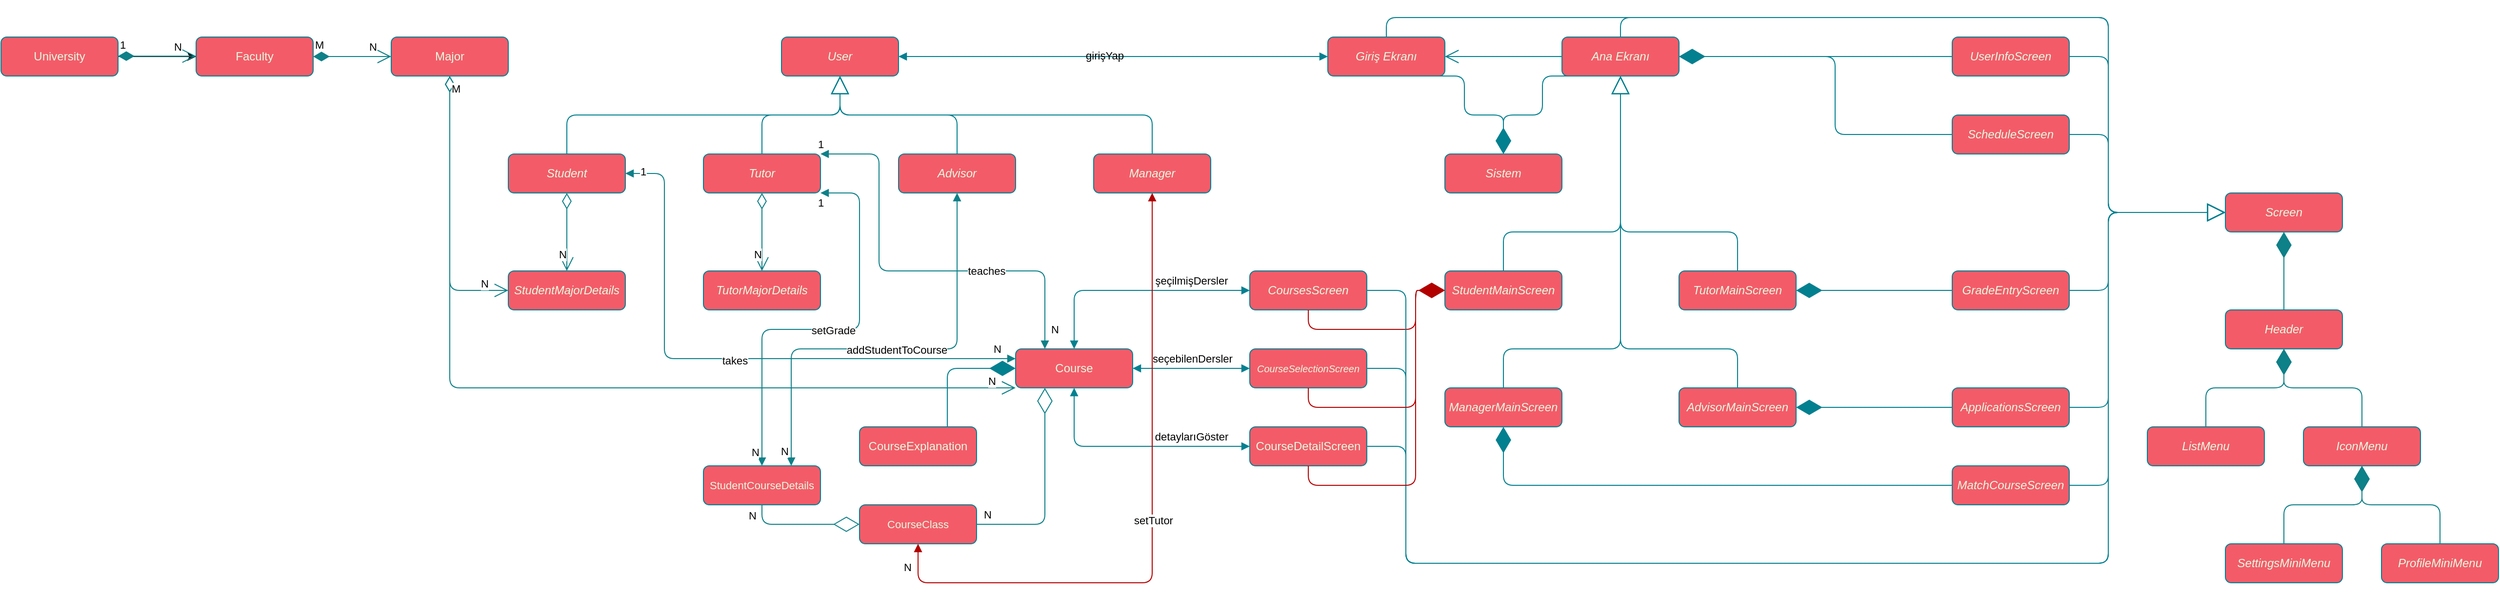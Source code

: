 <mxfile version="24.2.5" type="device">
  <diagram id="C5RBs43oDa-KdzZeNtuy" name="Page-1">
    <mxGraphModel dx="1381" dy="872" grid="1" gridSize="10" guides="1" tooltips="1" connect="1" arrows="1" fold="1" page="1" pageScale="1" pageWidth="2600" pageHeight="700" background="none" math="0" shadow="0">
      <root>
        <mxCell id="WIyWlLk6GJQsqaUBKTNV-0" />
        <mxCell id="WIyWlLk6GJQsqaUBKTNV-1" parent="WIyWlLk6GJQsqaUBKTNV-0" />
        <mxCell id="HRsbSEC_UIwpaZMOYt87-22" value="&lt;span style=&quot;font-style: italic; text-wrap: nowrap;&quot;&gt;User&lt;/span&gt;" style="html=1;whiteSpace=wrap;rounded=1;labelBackgroundColor=none;fillColor=#F45B69;strokeColor=#028090;fontColor=#E4FDE1;" parent="WIyWlLk6GJQsqaUBKTNV-1" vertex="1">
          <mxGeometry x="800" y="40" width="120" height="40" as="geometry" />
        </mxCell>
        <mxCell id="HRsbSEC_UIwpaZMOYt87-24" value="&lt;span style=&quot;font-style: italic; text-wrap: nowrap;&quot;&gt;Student&lt;/span&gt;" style="html=1;whiteSpace=wrap;rounded=1;labelBackgroundColor=none;fillColor=#F45B69;strokeColor=#028090;fontColor=#E4FDE1;" parent="WIyWlLk6GJQsqaUBKTNV-1" vertex="1">
          <mxGeometry x="520" y="160" width="120" height="40" as="geometry" />
        </mxCell>
        <mxCell id="HRsbSEC_UIwpaZMOYt87-25" value="&lt;span style=&quot;font-style: italic; text-wrap: nowrap;&quot;&gt;Advisor&lt;/span&gt;" style="html=1;whiteSpace=wrap;rounded=1;labelBackgroundColor=none;fillColor=#F45B69;strokeColor=#028090;fontColor=#E4FDE1;" parent="WIyWlLk6GJQsqaUBKTNV-1" vertex="1">
          <mxGeometry x="920" y="160" width="120" height="40" as="geometry" />
        </mxCell>
        <mxCell id="HRsbSEC_UIwpaZMOYt87-26" value="&lt;span style=&quot;font-style: italic; text-wrap: nowrap;&quot;&gt;Tutor&lt;/span&gt;" style="html=1;whiteSpace=wrap;rounded=1;labelBackgroundColor=none;fillColor=#F45B69;strokeColor=#028090;fontColor=#E4FDE1;" parent="WIyWlLk6GJQsqaUBKTNV-1" vertex="1">
          <mxGeometry x="720" y="160" width="120" height="40" as="geometry" />
        </mxCell>
        <mxCell id="HRsbSEC_UIwpaZMOYt87-27" value="&lt;i&gt;Manager&lt;/i&gt;" style="html=1;whiteSpace=wrap;align=center;rounded=1;labelBackgroundColor=none;fillColor=#F45B69;strokeColor=#028090;fontColor=#E4FDE1;" parent="WIyWlLk6GJQsqaUBKTNV-1" vertex="1">
          <mxGeometry x="1120" y="160" width="120" height="40" as="geometry" />
        </mxCell>
        <mxCell id="HRsbSEC_UIwpaZMOYt87-35" value="&lt;span style=&quot;font-style: italic; text-wrap: nowrap;&quot;&gt;Sistem&lt;/span&gt;" style="html=1;whiteSpace=wrap;rounded=1;labelBackgroundColor=none;fillColor=#F45B69;strokeColor=#028090;fontColor=#E4FDE1;" parent="WIyWlLk6GJQsqaUBKTNV-1" vertex="1">
          <mxGeometry x="1480" y="160" width="120" height="40" as="geometry" />
        </mxCell>
        <mxCell id="HRsbSEC_UIwpaZMOYt87-36" value="&lt;span style=&quot;text-wrap: nowrap;&quot;&gt;&lt;i&gt;Ana Ekranı&lt;/i&gt;&lt;/span&gt;" style="html=1;whiteSpace=wrap;rounded=1;labelBackgroundColor=none;fillColor=#F45B69;strokeColor=#028090;fontColor=#E4FDE1;" parent="WIyWlLk6GJQsqaUBKTNV-1" vertex="1">
          <mxGeometry x="1600" y="40" width="120" height="40" as="geometry" />
        </mxCell>
        <mxCell id="HRsbSEC_UIwpaZMOYt87-37" value="&lt;span style=&quot;font-style: italic; text-wrap: nowrap;&quot;&gt;Giriş Ekranı&lt;/span&gt;" style="html=1;whiteSpace=wrap;rounded=1;labelBackgroundColor=none;fillColor=#F45B69;strokeColor=#028090;fontColor=#E4FDE1;" parent="WIyWlLk6GJQsqaUBKTNV-1" vertex="1">
          <mxGeometry x="1360" y="40" width="120" height="40" as="geometry" />
        </mxCell>
        <mxCell id="HRsbSEC_UIwpaZMOYt87-39" value="" style="endArrow=diamondThin;endFill=1;endSize=24;html=1;rounded=1;entryX=0.5;entryY=0;entryDx=0;entryDy=0;labelBackgroundColor=none;strokeColor=#028090;fontColor=default;exitX=0.25;exitY=1;exitDx=0;exitDy=0;" parent="WIyWlLk6GJQsqaUBKTNV-1" source="HRsbSEC_UIwpaZMOYt87-36" target="HRsbSEC_UIwpaZMOYt87-35" edge="1">
          <mxGeometry width="160" relative="1" as="geometry">
            <mxPoint x="1580" y="70" as="sourcePoint" />
            <mxPoint x="1510" y="230" as="targetPoint" />
            <Array as="points">
              <mxPoint x="1580" y="80" />
              <mxPoint x="1580" y="120" />
              <mxPoint x="1540" y="120" />
            </Array>
          </mxGeometry>
        </mxCell>
        <mxCell id="HRsbSEC_UIwpaZMOYt87-47" value="&lt;span style=&quot;text-wrap: nowrap;&quot;&gt;&lt;i&gt;StudentMainScreen&lt;/i&gt;&lt;/span&gt;" style="html=1;whiteSpace=wrap;rounded=1;labelBackgroundColor=none;fillColor=#F45B69;strokeColor=#028090;fontColor=#E4FDE1;" parent="WIyWlLk6GJQsqaUBKTNV-1" vertex="1">
          <mxGeometry x="1480" y="280" width="120" height="40" as="geometry" />
        </mxCell>
        <mxCell id="HRsbSEC_UIwpaZMOYt87-48" value="&lt;span style=&quot;text-wrap: nowrap;&quot;&gt;&lt;i&gt;ManagerMainScreen&lt;/i&gt;&lt;/span&gt;" style="html=1;whiteSpace=wrap;rounded=1;strokeColor=#028090;labelBackgroundColor=none;fillColor=#F45B69;fontColor=#E4FDE1;" parent="WIyWlLk6GJQsqaUBKTNV-1" vertex="1">
          <mxGeometry x="1480" y="400" width="120" height="40" as="geometry" />
        </mxCell>
        <mxCell id="HRsbSEC_UIwpaZMOYt87-49" value="&lt;span style=&quot;text-wrap: nowrap;&quot;&gt;&lt;i&gt;AdvisorMainScreen&lt;/i&gt;&lt;/span&gt;" style="html=1;whiteSpace=wrap;rounded=1;labelBackgroundColor=none;fillColor=#F45B69;strokeColor=#028090;fontColor=#E4FDE1;" parent="WIyWlLk6GJQsqaUBKTNV-1" vertex="1">
          <mxGeometry x="1720" y="400" width="120" height="40" as="geometry" />
        </mxCell>
        <mxCell id="HRsbSEC_UIwpaZMOYt87-50" value="&lt;span style=&quot;text-wrap: nowrap;&quot;&gt;&lt;i&gt;TutorMainScreen&lt;/i&gt;&lt;/span&gt;" style="html=1;whiteSpace=wrap;rounded=1;labelBackgroundColor=none;fillColor=#F45B69;strokeColor=#028090;fontColor=#E4FDE1;" parent="WIyWlLk6GJQsqaUBKTNV-1" vertex="1">
          <mxGeometry x="1720" y="280" width="120" height="40" as="geometry" />
        </mxCell>
        <mxCell id="HRsbSEC_UIwpaZMOYt87-58" value="" style="endArrow=diamondThin;endFill=1;endSize=24;html=1;rounded=1;entryX=0.5;entryY=0;entryDx=0;entryDy=0;labelBackgroundColor=none;strokeColor=#028090;fontColor=default;exitX=0.75;exitY=1;exitDx=0;exitDy=0;" parent="WIyWlLk6GJQsqaUBKTNV-1" edge="1" target="HRsbSEC_UIwpaZMOYt87-35" source="HRsbSEC_UIwpaZMOYt87-37">
          <mxGeometry width="160" relative="1" as="geometry">
            <mxPoint x="1420" y="160" as="sourcePoint" />
            <mxPoint x="1540" y="90" as="targetPoint" />
            <Array as="points">
              <mxPoint x="1500" y="80" />
              <mxPoint x="1500" y="120" />
              <mxPoint x="1540" y="120" />
            </Array>
          </mxGeometry>
        </mxCell>
        <mxCell id="HRsbSEC_UIwpaZMOYt87-59" value="&lt;span style=&quot;text-wrap: nowrap;&quot;&gt;&lt;i&gt;CoursesScreen&lt;/i&gt;&lt;/span&gt;" style="html=1;whiteSpace=wrap;rounded=1;labelBackgroundColor=none;fillColor=#F45B69;strokeColor=#028090;fontColor=#E4FDE1;" parent="WIyWlLk6GJQsqaUBKTNV-1" vertex="1">
          <mxGeometry x="1280" y="280" width="120" height="40" as="geometry" />
        </mxCell>
        <mxCell id="HRsbSEC_UIwpaZMOYt87-61" value="&lt;span style=&quot;text-wrap: nowrap;&quot;&gt;&lt;i&gt;ScheduleScreen&lt;/i&gt;&lt;/span&gt;" style="html=1;whiteSpace=wrap;rounded=1;labelBackgroundColor=none;fillColor=#F45B69;strokeColor=#028090;fontColor=#E4FDE1;" parent="WIyWlLk6GJQsqaUBKTNV-1" vertex="1">
          <mxGeometry x="2000" y="120" width="120" height="40" as="geometry" />
        </mxCell>
        <mxCell id="HRsbSEC_UIwpaZMOYt87-62" value="&lt;span style=&quot;text-wrap: nowrap;&quot;&gt;&lt;i&gt;UserInfoScreen&lt;/i&gt;&lt;/span&gt;" style="html=1;whiteSpace=wrap;rounded=1;labelBackgroundColor=none;fillColor=#F45B69;strokeColor=#028090;fontColor=#E4FDE1;" parent="WIyWlLk6GJQsqaUBKTNV-1" vertex="1">
          <mxGeometry x="2000" y="40" width="120" height="40" as="geometry" />
        </mxCell>
        <mxCell id="HRsbSEC_UIwpaZMOYt87-63" value="&lt;span style=&quot;text-wrap: nowrap;&quot;&gt;&lt;i&gt;ApplicationsScreen&lt;/i&gt;&lt;/span&gt;" style="html=1;whiteSpace=wrap;rounded=1;labelBackgroundColor=none;fillColor=#F45B69;strokeColor=#028090;fontColor=#E4FDE1;" parent="WIyWlLk6GJQsqaUBKTNV-1" vertex="1">
          <mxGeometry x="2000" y="400" width="120" height="40" as="geometry" />
        </mxCell>
        <mxCell id="HRsbSEC_UIwpaZMOYt87-67" value="" style="endArrow=diamondThin;endFill=1;endSize=24;html=1;rounded=1;entryX=0;entryY=0.5;entryDx=0;entryDy=0;exitX=0.5;exitY=1;exitDx=0;exitDy=0;labelBackgroundColor=none;strokeColor=#B20000;fontColor=default;fillColor=#e51400;" parent="WIyWlLk6GJQsqaUBKTNV-1" source="HRsbSEC_UIwpaZMOYt87-59" target="HRsbSEC_UIwpaZMOYt87-47" edge="1">
          <mxGeometry width="160" relative="1" as="geometry">
            <mxPoint x="1360" y="290" as="sourcePoint" />
            <mxPoint x="1520" y="390" as="targetPoint" />
            <Array as="points">
              <mxPoint x="1340" y="340" />
              <mxPoint x="1450" y="340" />
              <mxPoint x="1450" y="300" />
            </Array>
          </mxGeometry>
        </mxCell>
        <mxCell id="HRsbSEC_UIwpaZMOYt87-68" value="" style="endArrow=diamondThin;endFill=1;endSize=24;html=1;rounded=1;exitX=0;exitY=0.5;exitDx=0;exitDy=0;fillColor=#F45B69;strokeColor=#028090;labelBackgroundColor=none;fontColor=default;entryX=1;entryY=0.5;entryDx=0;entryDy=0;" parent="WIyWlLk6GJQsqaUBKTNV-1" source="HRsbSEC_UIwpaZMOYt87-62" target="HRsbSEC_UIwpaZMOYt87-36" edge="1">
          <mxGeometry width="160" relative="1" as="geometry">
            <mxPoint x="1740" y="110" as="sourcePoint" />
            <mxPoint x="1800" y="50" as="targetPoint" />
            <Array as="points">
              <mxPoint x="1850" y="60" />
            </Array>
          </mxGeometry>
        </mxCell>
        <mxCell id="HRsbSEC_UIwpaZMOYt87-69" value="" style="endArrow=diamondThin;endFill=1;endSize=24;html=1;rounded=1;exitX=0;exitY=0.5;exitDx=0;exitDy=0;fillColor=#F45B69;strokeColor=#028090;labelBackgroundColor=none;fontColor=default;entryX=1;entryY=0.5;entryDx=0;entryDy=0;" parent="WIyWlLk6GJQsqaUBKTNV-1" source="HRsbSEC_UIwpaZMOYt87-61" target="HRsbSEC_UIwpaZMOYt87-36" edge="1">
          <mxGeometry width="160" relative="1" as="geometry">
            <mxPoint x="1800" y="170" as="sourcePoint" />
            <mxPoint x="1790" y="100" as="targetPoint" />
            <Array as="points">
              <mxPoint x="1880" y="140" />
              <mxPoint x="1880" y="60" />
            </Array>
          </mxGeometry>
        </mxCell>
        <mxCell id="HRsbSEC_UIwpaZMOYt87-71" value="&lt;span style=&quot;text-wrap: nowrap;&quot;&gt;&lt;i&gt;&lt;font style=&quot;font-size: 10px;&quot;&gt;CourseSelectionScreen&lt;/font&gt;&lt;/i&gt;&lt;/span&gt;" style="html=1;whiteSpace=wrap;rounded=1;labelBackgroundColor=none;fillColor=#F45B69;strokeColor=#028090;fontColor=#E4FDE1;" parent="WIyWlLk6GJQsqaUBKTNV-1" vertex="1">
          <mxGeometry x="1280" y="360" width="120" height="40" as="geometry" />
        </mxCell>
        <mxCell id="HRsbSEC_UIwpaZMOYt87-73" value="Faculty" style="html=1;whiteSpace=wrap;rounded=1;labelBackgroundColor=none;fillColor=#F45B69;strokeColor=#028090;fontColor=#E4FDE1;" parent="WIyWlLk6GJQsqaUBKTNV-1" vertex="1">
          <mxGeometry x="200" y="40" width="120" height="40" as="geometry" />
        </mxCell>
        <mxCell id="HRsbSEC_UIwpaZMOYt87-88" value="" style="endArrow=diamondThin;endFill=1;endSize=24;html=1;rounded=1;exitX=0;exitY=0.5;exitDx=0;exitDy=0;entryX=1;entryY=0.5;entryDx=0;entryDy=0;labelBackgroundColor=none;strokeColor=#028090;fontColor=default;" parent="WIyWlLk6GJQsqaUBKTNV-1" source="HRsbSEC_UIwpaZMOYt87-63" target="HRsbSEC_UIwpaZMOYt87-49" edge="1">
          <mxGeometry width="160" relative="1" as="geometry">
            <mxPoint x="1960" y="510" as="sourcePoint" />
            <mxPoint x="2120" y="510" as="targetPoint" />
          </mxGeometry>
        </mxCell>
        <mxCell id="HRsbSEC_UIwpaZMOYt87-89" value="Course" style="html=1;whiteSpace=wrap;rounded=1;labelBackgroundColor=none;fillColor=#F45B69;strokeColor=#028090;fontColor=#E4FDE1;" parent="WIyWlLk6GJQsqaUBKTNV-1" vertex="1">
          <mxGeometry x="1040" y="360" width="120" height="40" as="geometry" />
        </mxCell>
        <mxCell id="HRsbSEC_UIwpaZMOYt87-106" value="" style="endArrow=open;endFill=1;endSize=12;html=1;rounded=1;exitX=0;exitY=0.5;exitDx=0;exitDy=0;entryX=1;entryY=0.5;entryDx=0;entryDy=0;labelBackgroundColor=none;strokeColor=#028090;fontColor=default;" parent="WIyWlLk6GJQsqaUBKTNV-1" source="HRsbSEC_UIwpaZMOYt87-36" target="HRsbSEC_UIwpaZMOYt87-37" edge="1">
          <mxGeometry width="160" relative="1" as="geometry">
            <mxPoint x="1480" y="220" as="sourcePoint" />
            <mxPoint x="1640" y="220" as="targetPoint" />
            <Array as="points">
              <mxPoint x="1560" y="60" />
              <mxPoint x="1510" y="60" />
            </Array>
          </mxGeometry>
        </mxCell>
        <mxCell id="HRsbSEC_UIwpaZMOYt87-118" value="" style="endArrow=block;endSize=16;endFill=0;html=1;rounded=1;exitX=0.5;exitY=0;exitDx=0;exitDy=0;entryX=0.5;entryY=1;entryDx=0;entryDy=0;labelBackgroundColor=none;strokeColor=#028090;fontColor=default;" parent="WIyWlLk6GJQsqaUBKTNV-1" source="HRsbSEC_UIwpaZMOYt87-24" target="HRsbSEC_UIwpaZMOYt87-22" edge="1">
          <mxGeometry width="160" relative="1" as="geometry">
            <mxPoint x="710" y="150" as="sourcePoint" />
            <mxPoint x="830" y="80" as="targetPoint" />
            <Array as="points">
              <mxPoint x="580" y="120" />
              <mxPoint x="740" y="120" />
              <mxPoint x="860" y="120" />
            </Array>
            <mxPoint as="offset" />
          </mxGeometry>
        </mxCell>
        <mxCell id="HRsbSEC_UIwpaZMOYt87-119" value="" style="endArrow=block;endSize=16;endFill=0;html=1;rounded=1;exitX=0.5;exitY=0;exitDx=0;exitDy=0;entryX=0.5;entryY=1;entryDx=0;entryDy=0;labelBackgroundColor=none;strokeColor=#028090;fontColor=default;" parent="WIyWlLk6GJQsqaUBKTNV-1" source="HRsbSEC_UIwpaZMOYt87-25" target="HRsbSEC_UIwpaZMOYt87-22" edge="1">
          <mxGeometry width="160" relative="1" as="geometry">
            <mxPoint x="750" y="180" as="sourcePoint" />
            <mxPoint x="920" y="130" as="targetPoint" />
            <Array as="points">
              <mxPoint x="980" y="120" />
              <mxPoint x="860" y="120" />
            </Array>
            <mxPoint as="offset" />
          </mxGeometry>
        </mxCell>
        <mxCell id="HRsbSEC_UIwpaZMOYt87-120" value="" style="endArrow=block;endSize=16;endFill=0;html=1;rounded=1;labelBackgroundColor=none;strokeColor=#028090;fontColor=default;exitX=0.5;exitY=0;exitDx=0;exitDy=0;" parent="WIyWlLk6GJQsqaUBKTNV-1" source="HRsbSEC_UIwpaZMOYt87-26" edge="1">
          <mxGeometry width="160" relative="1" as="geometry">
            <mxPoint x="740" y="160" as="sourcePoint" />
            <mxPoint x="860" y="80" as="targetPoint" />
            <Array as="points">
              <mxPoint x="780" y="120" />
              <mxPoint x="860" y="120" />
            </Array>
            <mxPoint as="offset" />
          </mxGeometry>
        </mxCell>
        <mxCell id="HRsbSEC_UIwpaZMOYt87-123" value="" style="endArrow=block;endSize=16;endFill=0;html=1;rounded=1;fillColor=#F45B69;strokeColor=#028090;labelBackgroundColor=none;fontColor=default;" parent="WIyWlLk6GJQsqaUBKTNV-1" edge="1">
          <mxGeometry width="160" relative="1" as="geometry">
            <mxPoint x="1540" y="280" as="sourcePoint" />
            <mxPoint x="1660" y="80" as="targetPoint" />
            <Array as="points">
              <mxPoint x="1540" y="240" />
              <mxPoint x="1660" y="240" />
            </Array>
            <mxPoint as="offset" />
          </mxGeometry>
        </mxCell>
        <mxCell id="HRsbSEC_UIwpaZMOYt87-124" value="" style="endArrow=block;endSize=16;endFill=0;html=1;rounded=1;fillColor=#F45B69;strokeColor=#028090;labelBackgroundColor=none;fontColor=default;entryX=0.5;entryY=1;entryDx=0;entryDy=0;" parent="WIyWlLk6GJQsqaUBKTNV-1" target="HRsbSEC_UIwpaZMOYt87-36" edge="1">
          <mxGeometry width="160" relative="1" as="geometry">
            <mxPoint x="1780" y="280" as="sourcePoint" />
            <mxPoint x="1670" y="110" as="targetPoint" />
            <Array as="points">
              <mxPoint x="1780" y="240" />
              <mxPoint x="1660" y="240" />
            </Array>
            <mxPoint as="offset" />
          </mxGeometry>
        </mxCell>
        <mxCell id="HRsbSEC_UIwpaZMOYt87-137" value="CourseDetailScreen" style="html=1;whiteSpace=wrap;rounded=1;labelBackgroundColor=none;fillColor=#F45B69;strokeColor=#028090;fontColor=#E4FDE1;" parent="WIyWlLk6GJQsqaUBKTNV-1" vertex="1">
          <mxGeometry x="1280" y="440" width="120" height="40" as="geometry" />
        </mxCell>
        <mxCell id="HRsbSEC_UIwpaZMOYt87-139" value="" style="endArrow=block;startArrow=block;endFill=1;startFill=1;html=1;rounded=1;exitX=0.5;exitY=1;exitDx=0;exitDy=0;entryX=0;entryY=0.5;entryDx=0;entryDy=0;labelBackgroundColor=none;strokeColor=#028090;fontColor=default;" parent="WIyWlLk6GJQsqaUBKTNV-1" source="HRsbSEC_UIwpaZMOYt87-89" target="HRsbSEC_UIwpaZMOYt87-137" edge="1">
          <mxGeometry width="160" relative="1" as="geometry">
            <mxPoint x="1110" y="500" as="sourcePoint" />
            <mxPoint x="1270" y="500" as="targetPoint" />
            <Array as="points">
              <mxPoint x="1100" y="460" />
            </Array>
          </mxGeometry>
        </mxCell>
        <mxCell id="HRsbSEC_UIwpaZMOYt87-148" value="detaylarıGöster" style="edgeLabel;html=1;align=center;verticalAlign=middle;resizable=0;points=[];rounded=1;labelBackgroundColor=none;fontColor=#000000;" parent="HRsbSEC_UIwpaZMOYt87-139" vertex="1" connectable="0">
          <mxGeometry x="0.04" y="-1" relative="1" as="geometry">
            <mxPoint x="55" y="-11" as="offset" />
          </mxGeometry>
        </mxCell>
        <mxCell id="HRsbSEC_UIwpaZMOYt87-145" value="&lt;span style=&quot;text-wrap: nowrap;&quot;&gt;&lt;i&gt;GradeEntryScreen&lt;/i&gt;&lt;/span&gt;" style="html=1;whiteSpace=wrap;rounded=1;labelBackgroundColor=none;fillColor=#F45B69;strokeColor=#028090;fontColor=#E4FDE1;" parent="WIyWlLk6GJQsqaUBKTNV-1" vertex="1">
          <mxGeometry x="2000" y="280" width="120" height="40" as="geometry" />
        </mxCell>
        <mxCell id="HRsbSEC_UIwpaZMOYt87-146" value="" style="endArrow=diamondThin;endFill=1;endSize=24;html=1;rounded=1;exitX=0;exitY=0.5;exitDx=0;exitDy=0;entryX=1;entryY=0.5;entryDx=0;entryDy=0;fillColor=#F45B69;strokeColor=#028090;labelBackgroundColor=none;fontColor=default;" parent="WIyWlLk6GJQsqaUBKTNV-1" source="HRsbSEC_UIwpaZMOYt87-145" target="HRsbSEC_UIwpaZMOYt87-50" edge="1">
          <mxGeometry width="160" relative="1" as="geometry">
            <mxPoint x="2160" y="280" as="sourcePoint" />
            <mxPoint x="1880" y="310" as="targetPoint" />
            <Array as="points" />
          </mxGeometry>
        </mxCell>
        <mxCell id="HRsbSEC_UIwpaZMOYt87-165" value="" style="endArrow=block;startArrow=block;endFill=1;startFill=1;html=1;rounded=1;exitX=0;exitY=0.5;exitDx=0;exitDy=0;labelBackgroundColor=none;strokeColor=#028090;fontColor=default;entryX=1;entryY=0.5;entryDx=0;entryDy=0;" parent="WIyWlLk6GJQsqaUBKTNV-1" source="HRsbSEC_UIwpaZMOYt87-71" target="HRsbSEC_UIwpaZMOYt87-89" edge="1">
          <mxGeometry width="160" relative="1" as="geometry">
            <mxPoint x="1174.5" y="350" as="sourcePoint" />
            <mxPoint x="1174.5" y="420" as="targetPoint" />
            <Array as="points" />
          </mxGeometry>
        </mxCell>
        <mxCell id="HRsbSEC_UIwpaZMOYt87-166" value="seçebilenDersler" style="edgeLabel;html=1;align=center;verticalAlign=middle;resizable=0;points=[];rounded=1;labelBackgroundColor=none;fontColor=#000000;" parent="HRsbSEC_UIwpaZMOYt87-165" vertex="1" connectable="0">
          <mxGeometry x="0.04" y="-1" relative="1" as="geometry">
            <mxPoint x="3" y="-9" as="offset" />
          </mxGeometry>
        </mxCell>
        <mxCell id="HRsbSEC_UIwpaZMOYt87-171" value="" style="endArrow=block;startArrow=block;endFill=1;startFill=1;html=1;rounded=1;exitX=0;exitY=0.5;exitDx=0;exitDy=0;labelBackgroundColor=none;strokeColor=#028090;fontColor=default;entryX=1;entryY=0.5;entryDx=0;entryDy=0;" parent="WIyWlLk6GJQsqaUBKTNV-1" source="HRsbSEC_UIwpaZMOYt87-37" target="HRsbSEC_UIwpaZMOYt87-22" edge="1">
          <mxGeometry width="160" relative="1" as="geometry">
            <mxPoint x="1190" y="60" as="sourcePoint" />
            <mxPoint x="990" y="60" as="targetPoint" />
            <Array as="points">
              <mxPoint x="1320" y="60" />
              <mxPoint x="1200" y="60" />
              <mxPoint x="1110" y="60" />
              <mxPoint x="1040" y="60" />
            </Array>
          </mxGeometry>
        </mxCell>
        <mxCell id="HRsbSEC_UIwpaZMOYt87-172" value="girişYap" style="edgeLabel;html=1;align=center;verticalAlign=middle;resizable=0;points=[];rounded=1;labelBackgroundColor=none;fontColor=#000000;" parent="HRsbSEC_UIwpaZMOYt87-171" vertex="1" connectable="0">
          <mxGeometry x="0.04" y="-1" relative="1" as="geometry">
            <mxPoint as="offset" />
          </mxGeometry>
        </mxCell>
        <mxCell id="S6y_KCnDZLDPWBw1cH6A-22" value="" style="endArrow=block;endSize=16;endFill=0;html=1;rounded=1;fillColor=#F45B69;strokeColor=#028090;labelBackgroundColor=none;fontColor=default;exitX=0.5;exitY=0;exitDx=0;exitDy=0;" parent="WIyWlLk6GJQsqaUBKTNV-1" source="HRsbSEC_UIwpaZMOYt87-48" edge="1">
          <mxGeometry width="160" relative="1" as="geometry">
            <mxPoint x="1540" y="400" as="sourcePoint" />
            <mxPoint x="1660" y="80" as="targetPoint" />
            <Array as="points">
              <mxPoint x="1540" y="360" />
              <mxPoint x="1610" y="360" />
              <mxPoint x="1660" y="360" />
            </Array>
            <mxPoint as="offset" />
          </mxGeometry>
        </mxCell>
        <mxCell id="S6y_KCnDZLDPWBw1cH6A-23" value="" style="endArrow=block;endSize=16;endFill=0;html=1;rounded=1;fillColor=#F45B69;strokeColor=#028090;labelBackgroundColor=none;fontColor=default;" parent="WIyWlLk6GJQsqaUBKTNV-1" edge="1">
          <mxGeometry width="160" relative="1" as="geometry">
            <mxPoint x="1780" y="400" as="sourcePoint" />
            <mxPoint x="1660" y="80" as="targetPoint" />
            <Array as="points">
              <mxPoint x="1780" y="360" />
              <mxPoint x="1660" y="360" />
            </Array>
            <mxPoint as="offset" />
          </mxGeometry>
        </mxCell>
        <mxCell id="cDQj4f9Aj8YG3tiFzV7H-1" value="" style="endArrow=block;endSize=16;endFill=0;html=1;rounded=1;exitX=0.5;exitY=0;exitDx=0;exitDy=0;entryX=0.5;entryY=1;entryDx=0;entryDy=0;labelBackgroundColor=none;strokeColor=#028090;fontColor=default;" parent="WIyWlLk6GJQsqaUBKTNV-1" source="HRsbSEC_UIwpaZMOYt87-27" target="HRsbSEC_UIwpaZMOYt87-22" edge="1">
          <mxGeometry width="160" relative="1" as="geometry">
            <mxPoint x="1140" y="150" as="sourcePoint" />
            <mxPoint x="1020" y="70" as="targetPoint" />
            <Array as="points">
              <mxPoint x="1180" y="120" />
              <mxPoint x="1125" y="120" />
              <mxPoint x="860" y="120" />
            </Array>
            <mxPoint as="offset" />
          </mxGeometry>
        </mxCell>
        <mxCell id="cDQj4f9Aj8YG3tiFzV7H-3" value="&lt;span style=&quot;text-wrap: nowrap;&quot;&gt;&lt;i&gt;MatchCourseScreen&lt;/i&gt;&lt;/span&gt;" style="html=1;whiteSpace=wrap;rounded=1;labelBackgroundColor=none;fillColor=#F45B69;strokeColor=#028090;fontColor=#E4FDE1;" parent="WIyWlLk6GJQsqaUBKTNV-1" vertex="1">
          <mxGeometry x="2000" y="480" width="120" height="40" as="geometry" />
        </mxCell>
        <mxCell id="cDQj4f9Aj8YG3tiFzV7H-4" value="" style="endArrow=diamondThin;endFill=1;endSize=24;html=1;rounded=1;exitX=0;exitY=0.5;exitDx=0;exitDy=0;labelBackgroundColor=none;strokeColor=#028090;fontColor=default;entryX=0.5;entryY=1;entryDx=0;entryDy=0;" parent="WIyWlLk6GJQsqaUBKTNV-1" source="cDQj4f9Aj8YG3tiFzV7H-3" target="HRsbSEC_UIwpaZMOYt87-48" edge="1">
          <mxGeometry width="160" relative="1" as="geometry">
            <mxPoint x="1990" y="499.47" as="sourcePoint" />
            <mxPoint x="1830" y="499" as="targetPoint" />
            <Array as="points">
              <mxPoint x="1540" y="500" />
            </Array>
          </mxGeometry>
        </mxCell>
        <mxCell id="GfkdB_0wSjsy5q0n3yYX-1" value="" style="endArrow=block;startArrow=block;endFill=1;startFill=1;html=1;rounded=1;exitX=0;exitY=0.5;exitDx=0;exitDy=0;labelBackgroundColor=none;strokeColor=#028090;fontColor=default;entryX=0.5;entryY=0;entryDx=0;entryDy=0;" parent="WIyWlLk6GJQsqaUBKTNV-1" source="HRsbSEC_UIwpaZMOYt87-59" target="HRsbSEC_UIwpaZMOYt87-89" edge="1">
          <mxGeometry width="160" relative="1" as="geometry">
            <mxPoint x="1265" y="360" as="sourcePoint" />
            <mxPoint x="1170" y="390" as="targetPoint" />
            <Array as="points">
              <mxPoint x="1180" y="300" />
              <mxPoint x="1100" y="300" />
            </Array>
          </mxGeometry>
        </mxCell>
        <mxCell id="GfkdB_0wSjsy5q0n3yYX-2" value="şeçilmişDersler" style="edgeLabel;html=1;align=center;verticalAlign=middle;resizable=0;points=[];rounded=1;labelBackgroundColor=none;fontColor=#000000;" parent="GfkdB_0wSjsy5q0n3yYX-1" vertex="1" connectable="0">
          <mxGeometry x="0.04" y="-1" relative="1" as="geometry">
            <mxPoint x="65" y="-9" as="offset" />
          </mxGeometry>
        </mxCell>
        <mxCell id="sTvr0ehfiAIf0PpwYISD-0" value="CourseExplanation" style="html=1;whiteSpace=wrap;rounded=1;labelBackgroundColor=none;fillColor=#F45B69;strokeColor=#028090;fontColor=#E4FDE1;" vertex="1" parent="WIyWlLk6GJQsqaUBKTNV-1">
          <mxGeometry x="880" y="440" width="120" height="40" as="geometry" />
        </mxCell>
        <mxCell id="sTvr0ehfiAIf0PpwYISD-52" value="" style="edgeStyle=orthogonalEdgeStyle;rounded=0;orthogonalLoop=1;jettySize=auto;html=1;" edge="1" parent="WIyWlLk6GJQsqaUBKTNV-1" source="sTvr0ehfiAIf0PpwYISD-3" target="HRsbSEC_UIwpaZMOYt87-73">
          <mxGeometry relative="1" as="geometry" />
        </mxCell>
        <mxCell id="sTvr0ehfiAIf0PpwYISD-3" value="University" style="html=1;whiteSpace=wrap;rounded=1;labelBackgroundColor=none;fillColor=#F45B69;strokeColor=#028090;fontColor=#E4FDE1;" vertex="1" parent="WIyWlLk6GJQsqaUBKTNV-1">
          <mxGeometry y="40" width="120" height="40" as="geometry" />
        </mxCell>
        <mxCell id="sTvr0ehfiAIf0PpwYISD-4" value="Major" style="html=1;whiteSpace=wrap;rounded=1;labelBackgroundColor=none;fillColor=#F45B69;strokeColor=#028090;fontColor=#E4FDE1;" vertex="1" parent="WIyWlLk6GJQsqaUBKTNV-1">
          <mxGeometry x="400" y="40" width="120" height="40" as="geometry" />
        </mxCell>
        <mxCell id="sTvr0ehfiAIf0PpwYISD-5" value="&lt;span style=&quot;font-style: italic; text-wrap: nowrap;&quot;&gt;StudentMajorDetails&lt;/span&gt;" style="html=1;whiteSpace=wrap;rounded=1;labelBackgroundColor=none;fillColor=#F45B69;strokeColor=#028090;fontColor=#E4FDE1;" vertex="1" parent="WIyWlLk6GJQsqaUBKTNV-1">
          <mxGeometry x="520" y="280" width="120" height="40" as="geometry" />
        </mxCell>
        <mxCell id="sTvr0ehfiAIf0PpwYISD-6" value="&lt;span style=&quot;font-style: italic; text-wrap: nowrap;&quot;&gt;TutorMajorDetails&lt;/span&gt;" style="html=1;whiteSpace=wrap;rounded=1;labelBackgroundColor=none;fillColor=#F45B69;strokeColor=#028090;fontColor=#E4FDE1;" vertex="1" parent="WIyWlLk6GJQsqaUBKTNV-1">
          <mxGeometry x="720" y="280" width="120" height="40" as="geometry" />
        </mxCell>
        <mxCell id="sTvr0ehfiAIf0PpwYISD-7" value="" style="endArrow=open;html=1;endSize=12;startArrow=diamondThin;startSize=14;startFill=0;edgeStyle=orthogonalEdgeStyle;rounded=0;exitX=0.5;exitY=1;exitDx=0;exitDy=0;entryX=0.5;entryY=0;entryDx=0;entryDy=0;fillColor=#b0e3e6;strokeColor=#0e8088;" edge="1" parent="WIyWlLk6GJQsqaUBKTNV-1" source="HRsbSEC_UIwpaZMOYt87-24" target="sTvr0ehfiAIf0PpwYISD-5">
          <mxGeometry relative="1" as="geometry">
            <mxPoint x="550" y="240" as="sourcePoint" />
            <mxPoint x="710" y="240" as="targetPoint" />
          </mxGeometry>
        </mxCell>
        <mxCell id="sTvr0ehfiAIf0PpwYISD-9" value="N" style="edgeLabel;resizable=0;html=1;align=right;verticalAlign=top;" connectable="0" vertex="1" parent="sTvr0ehfiAIf0PpwYISD-7">
          <mxGeometry x="1" relative="1" as="geometry">
            <mxPoint y="-30" as="offset" />
          </mxGeometry>
        </mxCell>
        <mxCell id="sTvr0ehfiAIf0PpwYISD-11" value="" style="endArrow=open;html=1;endSize=12;startArrow=diamondThin;startSize=14;startFill=0;edgeStyle=orthogonalEdgeStyle;rounded=0;exitX=0.5;exitY=1;exitDx=0;exitDy=0;fillColor=#b0e3e6;strokeColor=#0e8088;" edge="1" parent="WIyWlLk6GJQsqaUBKTNV-1" source="HRsbSEC_UIwpaZMOYt87-26">
          <mxGeometry relative="1" as="geometry">
            <mxPoint x="779.57" y="210" as="sourcePoint" />
            <mxPoint x="780" y="280" as="targetPoint" />
          </mxGeometry>
        </mxCell>
        <mxCell id="sTvr0ehfiAIf0PpwYISD-12" value="N" style="edgeLabel;resizable=0;html=1;align=right;verticalAlign=top;" connectable="0" vertex="1" parent="sTvr0ehfiAIf0PpwYISD-11">
          <mxGeometry x="1" relative="1" as="geometry">
            <mxPoint y="-30" as="offset" />
          </mxGeometry>
        </mxCell>
        <mxCell id="sTvr0ehfiAIf0PpwYISD-17" value="" style="endArrow=open;html=1;endSize=12;startArrow=diamondThin;startSize=14;startFill=0;edgeStyle=orthogonalEdgeStyle;rounded=1;exitX=0.5;exitY=1;exitDx=0;exitDy=0;entryX=0;entryY=0.5;entryDx=0;entryDy=0;fillColor=#b0e3e6;strokeColor=#0e8088;curved=0;" edge="1" parent="WIyWlLk6GJQsqaUBKTNV-1" source="sTvr0ehfiAIf0PpwYISD-4" target="sTvr0ehfiAIf0PpwYISD-5">
          <mxGeometry relative="1" as="geometry">
            <mxPoint x="360" y="190" as="sourcePoint" />
            <mxPoint x="520" y="190" as="targetPoint" />
          </mxGeometry>
        </mxCell>
        <mxCell id="sTvr0ehfiAIf0PpwYISD-18" value="M" style="edgeLabel;resizable=0;html=1;align=left;verticalAlign=top;" connectable="0" vertex="1" parent="sTvr0ehfiAIf0PpwYISD-17">
          <mxGeometry x="-1" relative="1" as="geometry" />
        </mxCell>
        <mxCell id="sTvr0ehfiAIf0PpwYISD-19" value="N" style="edgeLabel;resizable=0;html=1;align=right;verticalAlign=top;" connectable="0" vertex="1" parent="sTvr0ehfiAIf0PpwYISD-17">
          <mxGeometry x="1" relative="1" as="geometry">
            <mxPoint x="-20" y="-20" as="offset" />
          </mxGeometry>
        </mxCell>
        <mxCell id="sTvr0ehfiAIf0PpwYISD-20" value="M" style="endArrow=open;html=1;endSize=12;startArrow=diamondThin;startSize=14;startFill=1;edgeStyle=orthogonalEdgeStyle;align=left;verticalAlign=bottom;rounded=0;exitX=1;exitY=0.5;exitDx=0;exitDy=0;entryX=0;entryY=0.5;entryDx=0;entryDy=0;movable=1;resizable=1;rotatable=1;deletable=1;editable=1;locked=0;connectable=1;fillColor=#b0e3e6;strokeColor=#0e8088;" edge="1" parent="WIyWlLk6GJQsqaUBKTNV-1" source="HRsbSEC_UIwpaZMOYt87-73" target="sTvr0ehfiAIf0PpwYISD-4">
          <mxGeometry x="-1" y="3" relative="1" as="geometry">
            <mxPoint x="350" y="10" as="sourcePoint" />
            <mxPoint x="510" y="10" as="targetPoint" />
          </mxGeometry>
        </mxCell>
        <mxCell id="sTvr0ehfiAIf0PpwYISD-21" value="N" style="edgeLabel;html=1;align=center;verticalAlign=middle;resizable=0;points=[];movable=0;rotatable=0;deletable=0;editable=0;locked=1;connectable=0;" vertex="1" connectable="0" parent="sTvr0ehfiAIf0PpwYISD-20">
          <mxGeometry x="0.284" y="2" relative="1" as="geometry">
            <mxPoint x="9" y="-8" as="offset" />
          </mxGeometry>
        </mxCell>
        <mxCell id="sTvr0ehfiAIf0PpwYISD-23" value="1" style="endArrow=open;html=1;endSize=12;startArrow=diamondThin;startSize=14;startFill=1;edgeStyle=orthogonalEdgeStyle;align=left;verticalAlign=bottom;rounded=0;exitX=1;exitY=0.5;exitDx=0;exitDy=0;entryX=0;entryY=0.5;entryDx=0;entryDy=0;movable=1;resizable=1;rotatable=1;deletable=1;editable=1;locked=0;connectable=1;fillColor=#b0e3e6;strokeColor=#0e8088;" edge="1" parent="WIyWlLk6GJQsqaUBKTNV-1">
          <mxGeometry x="-1" y="3" relative="1" as="geometry">
            <mxPoint x="120" y="59.57" as="sourcePoint" />
            <mxPoint x="200" y="59.57" as="targetPoint" />
          </mxGeometry>
        </mxCell>
        <mxCell id="sTvr0ehfiAIf0PpwYISD-24" value="N" style="edgeLabel;html=1;align=center;verticalAlign=middle;resizable=0;points=[];movable=0;rotatable=0;deletable=0;editable=0;locked=1;connectable=0;" vertex="1" connectable="0" parent="sTvr0ehfiAIf0PpwYISD-23">
          <mxGeometry x="0.284" y="2" relative="1" as="geometry">
            <mxPoint x="9" y="-8" as="offset" />
          </mxGeometry>
        </mxCell>
        <mxCell id="sTvr0ehfiAIf0PpwYISD-26" value="&lt;span style=&quot;text-wrap: nowrap;&quot;&gt;&lt;i&gt;Screen&lt;/i&gt;&lt;/span&gt;" style="html=1;whiteSpace=wrap;rounded=1;labelBackgroundColor=none;fillColor=#F45B69;strokeColor=#028090;fontColor=#E4FDE1;" vertex="1" parent="WIyWlLk6GJQsqaUBKTNV-1">
          <mxGeometry x="2280" y="200" width="120" height="40" as="geometry" />
        </mxCell>
        <mxCell id="sTvr0ehfiAIf0PpwYISD-27" value="" style="endArrow=block;endSize=16;endFill=0;html=1;rounded=1;fillColor=#F45B69;strokeColor=#028090;labelBackgroundColor=none;fontColor=default;entryX=0;entryY=0.5;entryDx=0;entryDy=0;exitX=1;exitY=0.5;exitDx=0;exitDy=0;" edge="1" parent="WIyWlLk6GJQsqaUBKTNV-1" source="HRsbSEC_UIwpaZMOYt87-145" target="sTvr0ehfiAIf0PpwYISD-26">
          <mxGeometry width="160" relative="1" as="geometry">
            <mxPoint x="2310" y="410" as="sourcePoint" />
            <mxPoint x="2190" y="90" as="targetPoint" />
            <Array as="points">
              <mxPoint x="2160" y="300" />
              <mxPoint x="2160" y="220" />
            </Array>
            <mxPoint as="offset" />
          </mxGeometry>
        </mxCell>
        <mxCell id="sTvr0ehfiAIf0PpwYISD-28" value="" style="endArrow=block;endSize=16;endFill=0;html=1;rounded=1;fillColor=#F45B69;strokeColor=#028090;labelBackgroundColor=none;fontColor=default;entryX=0;entryY=0.5;entryDx=0;entryDy=0;exitX=1;exitY=0.5;exitDx=0;exitDy=0;" edge="1" parent="WIyWlLk6GJQsqaUBKTNV-1" source="HRsbSEC_UIwpaZMOYt87-61" target="sTvr0ehfiAIf0PpwYISD-26">
          <mxGeometry width="160" relative="1" as="geometry">
            <mxPoint x="2060" y="230" as="sourcePoint" />
            <mxPoint x="2240" y="190" as="targetPoint" />
            <Array as="points">
              <mxPoint x="2160" y="140" />
              <mxPoint x="2160" y="220" />
            </Array>
            <mxPoint as="offset" />
          </mxGeometry>
        </mxCell>
        <mxCell id="sTvr0ehfiAIf0PpwYISD-29" value="" style="endArrow=block;endSize=16;endFill=0;html=1;rounded=1;fillColor=#F45B69;strokeColor=#028090;labelBackgroundColor=none;fontColor=default;entryX=0;entryY=0.5;entryDx=0;entryDy=0;exitX=1;exitY=0.5;exitDx=0;exitDy=0;" edge="1" parent="WIyWlLk6GJQsqaUBKTNV-1" source="HRsbSEC_UIwpaZMOYt87-62" target="sTvr0ehfiAIf0PpwYISD-26">
          <mxGeometry width="160" relative="1" as="geometry">
            <mxPoint x="2070" y="170" as="sourcePoint" />
            <mxPoint x="2250" y="230" as="targetPoint" />
            <Array as="points">
              <mxPoint x="2160" y="60" />
              <mxPoint x="2160" y="220" />
            </Array>
            <mxPoint as="offset" />
          </mxGeometry>
        </mxCell>
        <mxCell id="sTvr0ehfiAIf0PpwYISD-30" value="" style="endArrow=block;endSize=16;endFill=0;html=1;rounded=1;fillColor=#F45B69;strokeColor=#028090;labelBackgroundColor=none;fontColor=default;entryX=0;entryY=0.5;entryDx=0;entryDy=0;exitX=1;exitY=0.5;exitDx=0;exitDy=0;" edge="1" parent="WIyWlLk6GJQsqaUBKTNV-1" source="HRsbSEC_UIwpaZMOYt87-63" target="sTvr0ehfiAIf0PpwYISD-26">
          <mxGeometry width="160" relative="1" as="geometry">
            <mxPoint x="2190" y="330" as="sourcePoint" />
            <mxPoint x="2310" y="490" as="targetPoint" />
            <Array as="points">
              <mxPoint x="2160" y="420" />
              <mxPoint x="2160" y="220" />
            </Array>
            <mxPoint as="offset" />
          </mxGeometry>
        </mxCell>
        <mxCell id="sTvr0ehfiAIf0PpwYISD-31" value="" style="endArrow=block;endSize=16;endFill=0;html=1;rounded=1;fillColor=#F45B69;strokeColor=#028090;labelBackgroundColor=none;fontColor=default;entryX=0;entryY=0.5;entryDx=0;entryDy=0;exitX=1;exitY=0.5;exitDx=0;exitDy=0;" edge="1" parent="WIyWlLk6GJQsqaUBKTNV-1" source="cDQj4f9Aj8YG3tiFzV7H-3" target="sTvr0ehfiAIf0PpwYISD-26">
          <mxGeometry width="160" relative="1" as="geometry">
            <mxPoint x="2120" y="490" as="sourcePoint" />
            <mxPoint x="2240" y="290" as="targetPoint" />
            <Array as="points">
              <mxPoint x="2160" y="500" />
              <mxPoint x="2160" y="220" />
            </Array>
            <mxPoint as="offset" />
          </mxGeometry>
        </mxCell>
        <mxCell id="sTvr0ehfiAIf0PpwYISD-33" value="" style="endArrow=block;endSize=16;endFill=0;html=1;rounded=1;fillColor=#F45B69;strokeColor=#028090;labelBackgroundColor=none;fontColor=default;entryX=0;entryY=0.5;entryDx=0;entryDy=0;exitX=0.5;exitY=0;exitDx=0;exitDy=0;" edge="1" parent="WIyWlLk6GJQsqaUBKTNV-1" source="HRsbSEC_UIwpaZMOYt87-36" target="sTvr0ehfiAIf0PpwYISD-26">
          <mxGeometry width="160" relative="1" as="geometry">
            <mxPoint x="2150" y="450" as="sourcePoint" />
            <mxPoint x="2270" y="250" as="targetPoint" />
            <Array as="points">
              <mxPoint x="1660" y="20" />
              <mxPoint x="2160" y="20" />
              <mxPoint x="2160" y="220" />
            </Array>
            <mxPoint as="offset" />
          </mxGeometry>
        </mxCell>
        <mxCell id="sTvr0ehfiAIf0PpwYISD-34" value="" style="endArrow=block;endSize=16;endFill=0;html=1;rounded=1;fillColor=#F45B69;strokeColor=#028090;labelBackgroundColor=none;fontColor=default;exitX=0.5;exitY=0;exitDx=0;exitDy=0;" edge="1" parent="WIyWlLk6GJQsqaUBKTNV-1" source="HRsbSEC_UIwpaZMOYt87-37">
          <mxGeometry width="160" relative="1" as="geometry">
            <mxPoint x="1410" y="30" as="sourcePoint" />
            <mxPoint x="2280" y="220" as="targetPoint" />
            <Array as="points">
              <mxPoint x="1420" y="20" />
              <mxPoint x="1640" y="20" />
              <mxPoint x="2160" y="20" />
              <mxPoint x="2160" y="220" />
            </Array>
            <mxPoint as="offset" />
          </mxGeometry>
        </mxCell>
        <mxCell id="sTvr0ehfiAIf0PpwYISD-35" value="" style="endArrow=block;endSize=16;endFill=0;html=1;rounded=1;fillColor=#F45B69;strokeColor=#028090;labelBackgroundColor=none;fontColor=default;exitX=1;exitY=0.5;exitDx=0;exitDy=0;" edge="1" parent="WIyWlLk6GJQsqaUBKTNV-1" source="HRsbSEC_UIwpaZMOYt87-71">
          <mxGeometry width="160" relative="1" as="geometry">
            <mxPoint x="1590" y="570" as="sourcePoint" />
            <mxPoint x="2280" y="220" as="targetPoint" />
            <Array as="points">
              <mxPoint x="1440" y="380" />
              <mxPoint x="1440" y="580" />
              <mxPoint x="1620" y="580" />
              <mxPoint x="1770" y="580" />
              <mxPoint x="2080" y="580" />
              <mxPoint x="2120" y="580" />
              <mxPoint x="2160" y="580" />
              <mxPoint x="2160" y="220" />
            </Array>
            <mxPoint as="offset" />
          </mxGeometry>
        </mxCell>
        <mxCell id="sTvr0ehfiAIf0PpwYISD-36" value="" style="endArrow=block;endSize=16;endFill=0;html=1;rounded=1;fillColor=#F45B69;strokeColor=#028090;labelBackgroundColor=none;fontColor=default;exitX=1;exitY=0.5;exitDx=0;exitDy=0;" edge="1" parent="WIyWlLk6GJQsqaUBKTNV-1" source="HRsbSEC_UIwpaZMOYt87-59">
          <mxGeometry width="160" relative="1" as="geometry">
            <mxPoint x="1385" y="280" as="sourcePoint" />
            <mxPoint x="2280" y="220" as="targetPoint" />
            <Array as="points">
              <mxPoint x="1440" y="300" />
              <mxPoint x="1440" y="350" />
              <mxPoint x="1440" y="580" />
              <mxPoint x="1620" y="580" />
              <mxPoint x="1770" y="580" />
              <mxPoint x="2080" y="580" />
              <mxPoint x="2120" y="580" />
              <mxPoint x="2160" y="580" />
              <mxPoint x="2160" y="220" />
            </Array>
            <mxPoint as="offset" />
          </mxGeometry>
        </mxCell>
        <mxCell id="sTvr0ehfiAIf0PpwYISD-37" value="" style="endArrow=block;endSize=16;endFill=0;html=1;rounded=1;fillColor=#F45B69;strokeColor=#028090;labelBackgroundColor=none;fontColor=default;exitX=1;exitY=0.5;exitDx=0;exitDy=0;" edge="1" parent="WIyWlLk6GJQsqaUBKTNV-1" source="HRsbSEC_UIwpaZMOYt87-137">
          <mxGeometry width="160" relative="1" as="geometry">
            <mxPoint x="1210.0" y="550.0" as="sourcePoint" />
            <mxPoint x="2280" y="220" as="targetPoint" />
            <Array as="points">
              <mxPoint x="1440" y="460" />
              <mxPoint x="1440" y="580" />
              <mxPoint x="1620" y="580" />
              <mxPoint x="1770" y="580" />
              <mxPoint x="2080" y="580" />
              <mxPoint x="2120" y="580" />
              <mxPoint x="2160" y="580" />
              <mxPoint x="2160" y="220" />
            </Array>
            <mxPoint as="offset" />
          </mxGeometry>
        </mxCell>
        <mxCell id="sTvr0ehfiAIf0PpwYISD-38" value="&lt;font style=&quot;font-size: 11px;&quot;&gt;StudentCourseDetails&lt;/font&gt;" style="html=1;whiteSpace=wrap;rounded=1;labelBackgroundColor=none;fillColor=#F45B69;strokeColor=#028090;fontColor=#E4FDE1;" vertex="1" parent="WIyWlLk6GJQsqaUBKTNV-1">
          <mxGeometry x="720" y="480" width="120" height="40" as="geometry" />
        </mxCell>
        <mxCell id="sTvr0ehfiAIf0PpwYISD-39" value="&lt;span style=&quot;text-wrap: nowrap;&quot;&gt;&lt;i&gt;Header&lt;/i&gt;&lt;/span&gt;" style="html=1;whiteSpace=wrap;rounded=1;labelBackgroundColor=none;fillColor=#F45B69;strokeColor=#028090;fontColor=#E4FDE1;" vertex="1" parent="WIyWlLk6GJQsqaUBKTNV-1">
          <mxGeometry x="2280" y="320" width="120" height="40" as="geometry" />
        </mxCell>
        <mxCell id="sTvr0ehfiAIf0PpwYISD-40" value="" style="endArrow=diamondThin;endFill=1;endSize=24;html=1;rounded=0;exitX=0.5;exitY=0;exitDx=0;exitDy=0;entryX=0.5;entryY=1;entryDx=0;entryDy=0;fillColor=#b0e3e6;strokeColor=#0e8088;" edge="1" parent="WIyWlLk6GJQsqaUBKTNV-1" source="sTvr0ehfiAIf0PpwYISD-39" target="sTvr0ehfiAIf0PpwYISD-26">
          <mxGeometry width="160" relative="1" as="geometry">
            <mxPoint x="2340" y="260" as="sourcePoint" />
            <mxPoint x="2500" y="260" as="targetPoint" />
          </mxGeometry>
        </mxCell>
        <mxCell id="sTvr0ehfiAIf0PpwYISD-44" value="&lt;font style=&quot;font-size: 11px;&quot;&gt;CourseClass&lt;/font&gt;" style="html=1;whiteSpace=wrap;rounded=1;labelBackgroundColor=none;fillColor=#F45B69;strokeColor=#028090;fontColor=#E4FDE1;" vertex="1" parent="WIyWlLk6GJQsqaUBKTNV-1">
          <mxGeometry x="880" y="520" width="120" height="40" as="geometry" />
        </mxCell>
        <mxCell id="sTvr0ehfiAIf0PpwYISD-45" value="" style="endArrow=block;startArrow=block;endFill=1;startFill=1;html=1;rounded=1;exitX=1;exitY=1;exitDx=0;exitDy=0;entryX=0.5;entryY=0;entryDx=0;entryDy=0;curved=0;fillColor=#b0e3e6;strokeColor=#0e8088;" edge="1" parent="WIyWlLk6GJQsqaUBKTNV-1" source="HRsbSEC_UIwpaZMOYt87-26" target="sTvr0ehfiAIf0PpwYISD-38">
          <mxGeometry width="160" relative="1" as="geometry">
            <mxPoint x="730" y="390" as="sourcePoint" />
            <mxPoint x="890" y="390" as="targetPoint" />
            <Array as="points">
              <mxPoint x="880" y="200" />
              <mxPoint x="880" y="340" />
              <mxPoint x="780" y="340" />
            </Array>
          </mxGeometry>
        </mxCell>
        <mxCell id="sTvr0ehfiAIf0PpwYISD-46" value="setGrade" style="edgeLabel;html=1;align=center;verticalAlign=middle;resizable=0;points=[];" vertex="1" connectable="0" parent="sTvr0ehfiAIf0PpwYISD-45">
          <mxGeometry x="-0.013" y="1" relative="1" as="geometry">
            <mxPoint as="offset" />
          </mxGeometry>
        </mxCell>
        <mxCell id="sTvr0ehfiAIf0PpwYISD-88" value="1" style="edgeLabel;html=1;align=center;verticalAlign=middle;resizable=0;points=[];rotation=0;" vertex="1" connectable="0" parent="sTvr0ehfiAIf0PpwYISD-45">
          <mxGeometry x="-0.951" y="-3" relative="1" as="geometry">
            <mxPoint x="-11" y="7" as="offset" />
          </mxGeometry>
        </mxCell>
        <mxCell id="sTvr0ehfiAIf0PpwYISD-89" value="N" style="edgeLabel;html=1;align=center;verticalAlign=middle;resizable=0;points=[];" vertex="1" connectable="0" parent="sTvr0ehfiAIf0PpwYISD-45">
          <mxGeometry x="0.93" y="2" relative="1" as="geometry">
            <mxPoint x="-9" as="offset" />
          </mxGeometry>
        </mxCell>
        <mxCell id="sTvr0ehfiAIf0PpwYISD-47" value="" style="endArrow=block;startArrow=block;endFill=1;startFill=1;html=1;rounded=1;exitX=0.5;exitY=1;exitDx=0;exitDy=0;entryX=0.75;entryY=0;entryDx=0;entryDy=0;curved=0;fillColor=#b0e3e6;strokeColor=#0e8088;" edge="1" parent="WIyWlLk6GJQsqaUBKTNV-1" source="HRsbSEC_UIwpaZMOYt87-25" target="sTvr0ehfiAIf0PpwYISD-38">
          <mxGeometry width="160" relative="1" as="geometry">
            <mxPoint x="890" y="280" as="sourcePoint" />
            <mxPoint x="890" y="420" as="targetPoint" />
            <Array as="points">
              <mxPoint x="980" y="360" />
              <mxPoint x="810" y="360" />
            </Array>
          </mxGeometry>
        </mxCell>
        <mxCell id="sTvr0ehfiAIf0PpwYISD-48" value="addStudentToCourse" style="edgeLabel;html=1;align=center;verticalAlign=middle;resizable=0;points=[];" vertex="1" connectable="0" parent="sTvr0ehfiAIf0PpwYISD-47">
          <mxGeometry x="-0.013" y="1" relative="1" as="geometry">
            <mxPoint as="offset" />
          </mxGeometry>
        </mxCell>
        <mxCell id="sTvr0ehfiAIf0PpwYISD-90" value="N" style="edgeLabel;html=1;align=center;verticalAlign=middle;resizable=0;points=[];" vertex="1" connectable="0" parent="sTvr0ehfiAIf0PpwYISD-47">
          <mxGeometry x="0.93" y="2" relative="1" as="geometry">
            <mxPoint x="-9" as="offset" />
          </mxGeometry>
        </mxCell>
        <mxCell id="sTvr0ehfiAIf0PpwYISD-54" value="" style="endArrow=diamondThin;endFill=1;endSize=24;html=1;rounded=1;entryX=0;entryY=0.5;entryDx=0;entryDy=0;exitX=0.5;exitY=1;exitDx=0;exitDy=0;labelBackgroundColor=none;strokeColor=#B20000;fontColor=default;fillColor=#e51400;" edge="1" parent="WIyWlLk6GJQsqaUBKTNV-1" target="HRsbSEC_UIwpaZMOYt87-47">
          <mxGeometry width="160" relative="1" as="geometry">
            <mxPoint x="1340" y="400" as="sourcePoint" />
            <mxPoint x="1480" y="380" as="targetPoint" />
            <Array as="points">
              <mxPoint x="1340" y="420" />
              <mxPoint x="1450" y="420" />
              <mxPoint x="1450" y="300" />
            </Array>
          </mxGeometry>
        </mxCell>
        <mxCell id="sTvr0ehfiAIf0PpwYISD-55" value="" style="endArrow=diamondThin;endFill=1;endSize=24;html=1;rounded=1;entryX=0;entryY=0.5;entryDx=0;entryDy=0;exitX=0.5;exitY=1;exitDx=0;exitDy=0;labelBackgroundColor=none;strokeColor=#B20000;fontColor=default;fillColor=#e51400;" edge="1" parent="WIyWlLk6GJQsqaUBKTNV-1" target="HRsbSEC_UIwpaZMOYt87-47">
          <mxGeometry width="160" relative="1" as="geometry">
            <mxPoint x="1340" y="480" as="sourcePoint" />
            <mxPoint x="1480" y="460" as="targetPoint" />
            <Array as="points">
              <mxPoint x="1340" y="500" />
              <mxPoint x="1450" y="500" />
              <mxPoint x="1450" y="300" />
            </Array>
          </mxGeometry>
        </mxCell>
        <mxCell id="sTvr0ehfiAIf0PpwYISD-59" value="&lt;span style=&quot;text-wrap: nowrap;&quot;&gt;&lt;i&gt;ListMenu&lt;/i&gt;&lt;/span&gt;" style="html=1;whiteSpace=wrap;rounded=1;labelBackgroundColor=none;fillColor=#F45B69;strokeColor=#028090;fontColor=#E4FDE1;" vertex="1" parent="WIyWlLk6GJQsqaUBKTNV-1">
          <mxGeometry x="2200" y="440" width="120" height="40" as="geometry" />
        </mxCell>
        <mxCell id="sTvr0ehfiAIf0PpwYISD-60" value="&lt;span style=&quot;text-wrap: nowrap;&quot;&gt;&lt;i&gt;IconMenu&lt;/i&gt;&lt;/span&gt;" style="html=1;whiteSpace=wrap;rounded=1;labelBackgroundColor=none;fillColor=#F45B69;strokeColor=#028090;fontColor=#E4FDE1;" vertex="1" parent="WIyWlLk6GJQsqaUBKTNV-1">
          <mxGeometry x="2360" y="440" width="120" height="40" as="geometry" />
        </mxCell>
        <mxCell id="sTvr0ehfiAIf0PpwYISD-61" value="" style="endArrow=diamondThin;endFill=1;endSize=24;html=1;rounded=1;exitX=0.5;exitY=0;exitDx=0;exitDy=0;entryX=0.5;entryY=1;entryDx=0;entryDy=0;fillColor=#b0e3e6;strokeColor=#0e8088;curved=0;" edge="1" parent="WIyWlLk6GJQsqaUBKTNV-1" source="sTvr0ehfiAIf0PpwYISD-59" target="sTvr0ehfiAIf0PpwYISD-39">
          <mxGeometry width="160" relative="1" as="geometry">
            <mxPoint x="2340" y="450" as="sourcePoint" />
            <mxPoint x="2340" y="370" as="targetPoint" />
            <Array as="points">
              <mxPoint x="2260" y="400" />
              <mxPoint x="2340" y="400" />
            </Array>
          </mxGeometry>
        </mxCell>
        <mxCell id="sTvr0ehfiAIf0PpwYISD-62" value="" style="endArrow=diamondThin;endFill=1;endSize=24;html=1;rounded=1;exitX=0.5;exitY=0;exitDx=0;exitDy=0;entryX=0.5;entryY=1;entryDx=0;entryDy=0;fillColor=#b0e3e6;strokeColor=#0e8088;curved=0;" edge="1" parent="WIyWlLk6GJQsqaUBKTNV-1" source="sTvr0ehfiAIf0PpwYISD-60" target="sTvr0ehfiAIf0PpwYISD-39">
          <mxGeometry width="160" relative="1" as="geometry">
            <mxPoint x="2440" y="380" as="sourcePoint" />
            <mxPoint x="2440" y="300" as="targetPoint" />
            <Array as="points">
              <mxPoint x="2420" y="400" />
              <mxPoint x="2340" y="400" />
            </Array>
          </mxGeometry>
        </mxCell>
        <mxCell id="sTvr0ehfiAIf0PpwYISD-63" value="&lt;span style=&quot;text-wrap: nowrap;&quot;&gt;&lt;i&gt;SettingsMiniMenu&lt;/i&gt;&lt;/span&gt;" style="html=1;whiteSpace=wrap;rounded=1;labelBackgroundColor=none;fillColor=#F45B69;strokeColor=#028090;fontColor=#E4FDE1;" vertex="1" parent="WIyWlLk6GJQsqaUBKTNV-1">
          <mxGeometry x="2280" y="560" width="120" height="40" as="geometry" />
        </mxCell>
        <mxCell id="sTvr0ehfiAIf0PpwYISD-64" value="&lt;span style=&quot;text-wrap: nowrap;&quot;&gt;&lt;i&gt;ProfileMiniMenu&lt;/i&gt;&lt;/span&gt;" style="html=1;whiteSpace=wrap;rounded=1;labelBackgroundColor=none;fillColor=#F45B69;strokeColor=#028090;fontColor=#E4FDE1;" vertex="1" parent="WIyWlLk6GJQsqaUBKTNV-1">
          <mxGeometry x="2440" y="560" width="120" height="40" as="geometry" />
        </mxCell>
        <mxCell id="sTvr0ehfiAIf0PpwYISD-65" value="" style="endArrow=diamondThin;endFill=1;endSize=24;html=1;rounded=1;exitX=0.5;exitY=0;exitDx=0;exitDy=0;entryX=0.5;entryY=1;entryDx=0;entryDy=0;fillColor=#b0e3e6;strokeColor=#0e8088;curved=0;" edge="1" parent="WIyWlLk6GJQsqaUBKTNV-1">
          <mxGeometry width="160" relative="1" as="geometry">
            <mxPoint x="2340" y="560" as="sourcePoint" />
            <mxPoint x="2420" y="480" as="targetPoint" />
            <Array as="points">
              <mxPoint x="2340" y="520" />
              <mxPoint x="2420" y="520" />
            </Array>
          </mxGeometry>
        </mxCell>
        <mxCell id="sTvr0ehfiAIf0PpwYISD-66" value="" style="endArrow=diamondThin;endFill=1;endSize=24;html=1;rounded=1;exitX=0.5;exitY=0;exitDx=0;exitDy=0;entryX=0.5;entryY=1;entryDx=0;entryDy=0;fillColor=#b0e3e6;strokeColor=#0e8088;curved=0;" edge="1" parent="WIyWlLk6GJQsqaUBKTNV-1">
          <mxGeometry width="160" relative="1" as="geometry">
            <mxPoint x="2500" y="560" as="sourcePoint" />
            <mxPoint x="2420" y="480" as="targetPoint" />
            <Array as="points">
              <mxPoint x="2500" y="520" />
              <mxPoint x="2420" y="520" />
            </Array>
          </mxGeometry>
        </mxCell>
        <mxCell id="sTvr0ehfiAIf0PpwYISD-67" value="" style="endArrow=diamondThin;endFill=1;endSize=24;html=1;rounded=1;exitX=0.75;exitY=0;exitDx=0;exitDy=0;labelBackgroundColor=none;strokeColor=#028090;fontColor=default;entryX=0;entryY=0.5;entryDx=0;entryDy=0;" edge="1" parent="WIyWlLk6GJQsqaUBKTNV-1" source="sTvr0ehfiAIf0PpwYISD-0" target="HRsbSEC_UIwpaZMOYt87-89">
          <mxGeometry width="160" relative="1" as="geometry">
            <mxPoint x="1410" y="640" as="sourcePoint" />
            <mxPoint x="950" y="580" as="targetPoint" />
            <Array as="points">
              <mxPoint x="970" y="380" />
              <mxPoint x="990" y="380" />
            </Array>
          </mxGeometry>
        </mxCell>
        <mxCell id="sTvr0ehfiAIf0PpwYISD-72" value="" style="endArrow=diamondThin;endFill=0;endSize=24;html=1;rounded=1;curved=0;fillColor=#b0e3e6;strokeColor=#0e8088;exitX=1;exitY=0.5;exitDx=0;exitDy=0;entryX=0.25;entryY=1;entryDx=0;entryDy=0;" edge="1" parent="WIyWlLk6GJQsqaUBKTNV-1" source="sTvr0ehfiAIf0PpwYISD-44" target="HRsbSEC_UIwpaZMOYt87-89">
          <mxGeometry width="160" relative="1" as="geometry">
            <mxPoint x="1020" y="539.66" as="sourcePoint" />
            <mxPoint x="1180" y="539.66" as="targetPoint" />
            <Array as="points">
              <mxPoint x="1070" y="540" />
            </Array>
          </mxGeometry>
        </mxCell>
        <mxCell id="sTvr0ehfiAIf0PpwYISD-73" value="N" style="edgeLabel;html=1;align=center;verticalAlign=middle;resizable=0;points=[];" vertex="1" connectable="0" parent="sTvr0ehfiAIf0PpwYISD-72">
          <mxGeometry x="-0.777" relative="1" as="geometry">
            <mxPoint x="-13" y="-10" as="offset" />
          </mxGeometry>
        </mxCell>
        <mxCell id="sTvr0ehfiAIf0PpwYISD-74" value="" style="endArrow=diamondThin;endFill=0;endSize=24;html=1;rounded=1;curved=0;fillColor=#b0e3e6;strokeColor=#0e8088;exitX=0.5;exitY=1;exitDx=0;exitDy=0;entryX=0;entryY=0.5;entryDx=0;entryDy=0;" edge="1" parent="WIyWlLk6GJQsqaUBKTNV-1" source="sTvr0ehfiAIf0PpwYISD-38" target="sTvr0ehfiAIf0PpwYISD-44">
          <mxGeometry width="160" relative="1" as="geometry">
            <mxPoint x="790" y="610" as="sourcePoint" />
            <mxPoint x="860" y="470" as="targetPoint" />
            <Array as="points">
              <mxPoint x="780" y="540" />
              <mxPoint x="830" y="540" />
            </Array>
          </mxGeometry>
        </mxCell>
        <mxCell id="sTvr0ehfiAIf0PpwYISD-75" value="N" style="edgeLabel;html=1;align=center;verticalAlign=middle;resizable=0;points=[];" vertex="1" connectable="0" parent="sTvr0ehfiAIf0PpwYISD-74">
          <mxGeometry x="-0.777" relative="1" as="geometry">
            <mxPoint x="-10" y="-3" as="offset" />
          </mxGeometry>
        </mxCell>
        <mxCell id="sTvr0ehfiAIf0PpwYISD-76" value="" style="endArrow=block;startArrow=block;endFill=1;startFill=1;html=1;rounded=1;exitX=1;exitY=0.5;exitDx=0;exitDy=0;curved=0;fillColor=#b0e3e6;strokeColor=#0e8088;" edge="1" parent="WIyWlLk6GJQsqaUBKTNV-1">
          <mxGeometry width="160" relative="1" as="geometry">
            <mxPoint x="640" y="180" as="sourcePoint" />
            <mxPoint x="1040" y="370" as="targetPoint" />
            <Array as="points">
              <mxPoint x="680" y="180" />
              <mxPoint x="680" y="340" />
              <mxPoint x="680" y="370" />
            </Array>
          </mxGeometry>
        </mxCell>
        <mxCell id="sTvr0ehfiAIf0PpwYISD-79" value="takes" style="edgeLabel;html=1;align=center;verticalAlign=middle;resizable=0;points=[];" vertex="1" connectable="0" parent="sTvr0ehfiAIf0PpwYISD-76">
          <mxGeometry x="0.022" y="-2" relative="1" as="geometry">
            <mxPoint as="offset" />
          </mxGeometry>
        </mxCell>
        <mxCell id="sTvr0ehfiAIf0PpwYISD-84" value="1" style="edgeLabel;html=1;align=center;verticalAlign=middle;resizable=0;points=[];" vertex="1" connectable="0" parent="sTvr0ehfiAIf0PpwYISD-76">
          <mxGeometry x="-0.939" y="2" relative="1" as="geometry">
            <mxPoint as="offset" />
          </mxGeometry>
        </mxCell>
        <mxCell id="sTvr0ehfiAIf0PpwYISD-85" value="N" style="edgeLabel;html=1;align=center;verticalAlign=middle;resizable=0;points=[];" vertex="1" connectable="0" parent="sTvr0ehfiAIf0PpwYISD-76">
          <mxGeometry x="0.936" y="2" relative="1" as="geometry">
            <mxPoint y="-8" as="offset" />
          </mxGeometry>
        </mxCell>
        <mxCell id="sTvr0ehfiAIf0PpwYISD-80" value="" style="endArrow=block;startArrow=block;endFill=1;startFill=1;html=1;rounded=1;exitX=1;exitY=0;exitDx=0;exitDy=0;curved=0;fillColor=#b0e3e6;strokeColor=#0e8088;entryX=0.25;entryY=0;entryDx=0;entryDy=0;" edge="1" parent="WIyWlLk6GJQsqaUBKTNV-1" source="HRsbSEC_UIwpaZMOYt87-26" target="HRsbSEC_UIwpaZMOYt87-89">
          <mxGeometry width="160" relative="1" as="geometry">
            <mxPoint x="840" y="180" as="sourcePoint" />
            <mxPoint x="1240" y="370" as="targetPoint" />
            <Array as="points">
              <mxPoint x="900" y="160" />
              <mxPoint x="900" y="220" />
              <mxPoint x="900" y="280" />
              <mxPoint x="1070" y="280" />
            </Array>
          </mxGeometry>
        </mxCell>
        <mxCell id="sTvr0ehfiAIf0PpwYISD-81" value="teaches" style="edgeLabel;html=1;align=center;verticalAlign=middle;resizable=0;points=[];" vertex="1" connectable="0" parent="sTvr0ehfiAIf0PpwYISD-80">
          <mxGeometry x="0.022" y="-2" relative="1" as="geometry">
            <mxPoint x="70" y="-2" as="offset" />
          </mxGeometry>
        </mxCell>
        <mxCell id="sTvr0ehfiAIf0PpwYISD-82" value="1" style="edgeLabel;html=1;align=center;verticalAlign=middle;resizable=0;points=[];" vertex="1" connectable="0" parent="sTvr0ehfiAIf0PpwYISD-80">
          <mxGeometry x="-0.082" y="-2" relative="1" as="geometry">
            <mxPoint x="-78" y="-132" as="offset" />
          </mxGeometry>
        </mxCell>
        <mxCell id="sTvr0ehfiAIf0PpwYISD-83" value="N" style="edgeLabel;html=1;align=center;verticalAlign=middle;resizable=0;points=[];" vertex="1" connectable="0" parent="sTvr0ehfiAIf0PpwYISD-80">
          <mxGeometry x="0.874" relative="1" as="geometry">
            <mxPoint x="10" y="7" as="offset" />
          </mxGeometry>
        </mxCell>
        <mxCell id="sTvr0ehfiAIf0PpwYISD-91" value="" style="endArrow=block;startArrow=block;endFill=1;startFill=1;html=1;rounded=1;exitX=0.5;exitY=1;exitDx=0;exitDy=0;curved=0;fillColor=#e51400;strokeColor=#B20000;entryX=0.5;entryY=1;entryDx=0;entryDy=0;" edge="1" parent="WIyWlLk6GJQsqaUBKTNV-1" target="sTvr0ehfiAIf0PpwYISD-44">
          <mxGeometry width="160" relative="1" as="geometry">
            <mxPoint x="1180" y="200" as="sourcePoint" />
            <mxPoint x="1160" y="590" as="targetPoint" />
            <Array as="points">
              <mxPoint x="1180" y="360" />
              <mxPoint x="1180" y="600" />
              <mxPoint x="940" y="600" />
            </Array>
          </mxGeometry>
        </mxCell>
        <mxCell id="sTvr0ehfiAIf0PpwYISD-92" value="setTutor" style="edgeLabel;html=1;align=center;verticalAlign=middle;resizable=0;points=[];" vertex="1" connectable="0" parent="sTvr0ehfiAIf0PpwYISD-91">
          <mxGeometry x="-0.013" y="1" relative="1" as="geometry">
            <mxPoint as="offset" />
          </mxGeometry>
        </mxCell>
        <mxCell id="sTvr0ehfiAIf0PpwYISD-93" value="N" style="edgeLabel;html=1;align=center;verticalAlign=middle;resizable=0;points=[];" vertex="1" connectable="0" parent="sTvr0ehfiAIf0PpwYISD-91">
          <mxGeometry x="0.93" y="2" relative="1" as="geometry">
            <mxPoint x="-9" as="offset" />
          </mxGeometry>
        </mxCell>
        <mxCell id="sTvr0ehfiAIf0PpwYISD-94" value="" style="endArrow=open;html=1;endSize=12;startArrow=diamondThin;startSize=14;startFill=0;edgeStyle=orthogonalEdgeStyle;rounded=1;exitX=0.5;exitY=1;exitDx=0;exitDy=0;entryX=0;entryY=1;entryDx=0;entryDy=0;fillColor=#b0e3e6;strokeColor=#0e8088;curved=0;" edge="1" parent="WIyWlLk6GJQsqaUBKTNV-1" source="sTvr0ehfiAIf0PpwYISD-4" target="HRsbSEC_UIwpaZMOYt87-89">
          <mxGeometry relative="1" as="geometry">
            <mxPoint x="370" y="290" as="sourcePoint" />
            <mxPoint x="430" y="510" as="targetPoint" />
            <Array as="points">
              <mxPoint x="460" y="400" />
            </Array>
          </mxGeometry>
        </mxCell>
        <mxCell id="sTvr0ehfiAIf0PpwYISD-95" value="M" style="edgeLabel;resizable=0;html=1;align=left;verticalAlign=top;" connectable="0" vertex="1" parent="sTvr0ehfiAIf0PpwYISD-94">
          <mxGeometry x="-1" relative="1" as="geometry" />
        </mxCell>
        <mxCell id="sTvr0ehfiAIf0PpwYISD-96" value="N" style="edgeLabel;resizable=0;html=1;align=right;verticalAlign=top;" connectable="0" vertex="1" parent="sTvr0ehfiAIf0PpwYISD-94">
          <mxGeometry x="1" relative="1" as="geometry">
            <mxPoint x="-20" y="-20" as="offset" />
          </mxGeometry>
        </mxCell>
      </root>
    </mxGraphModel>
  </diagram>
</mxfile>
